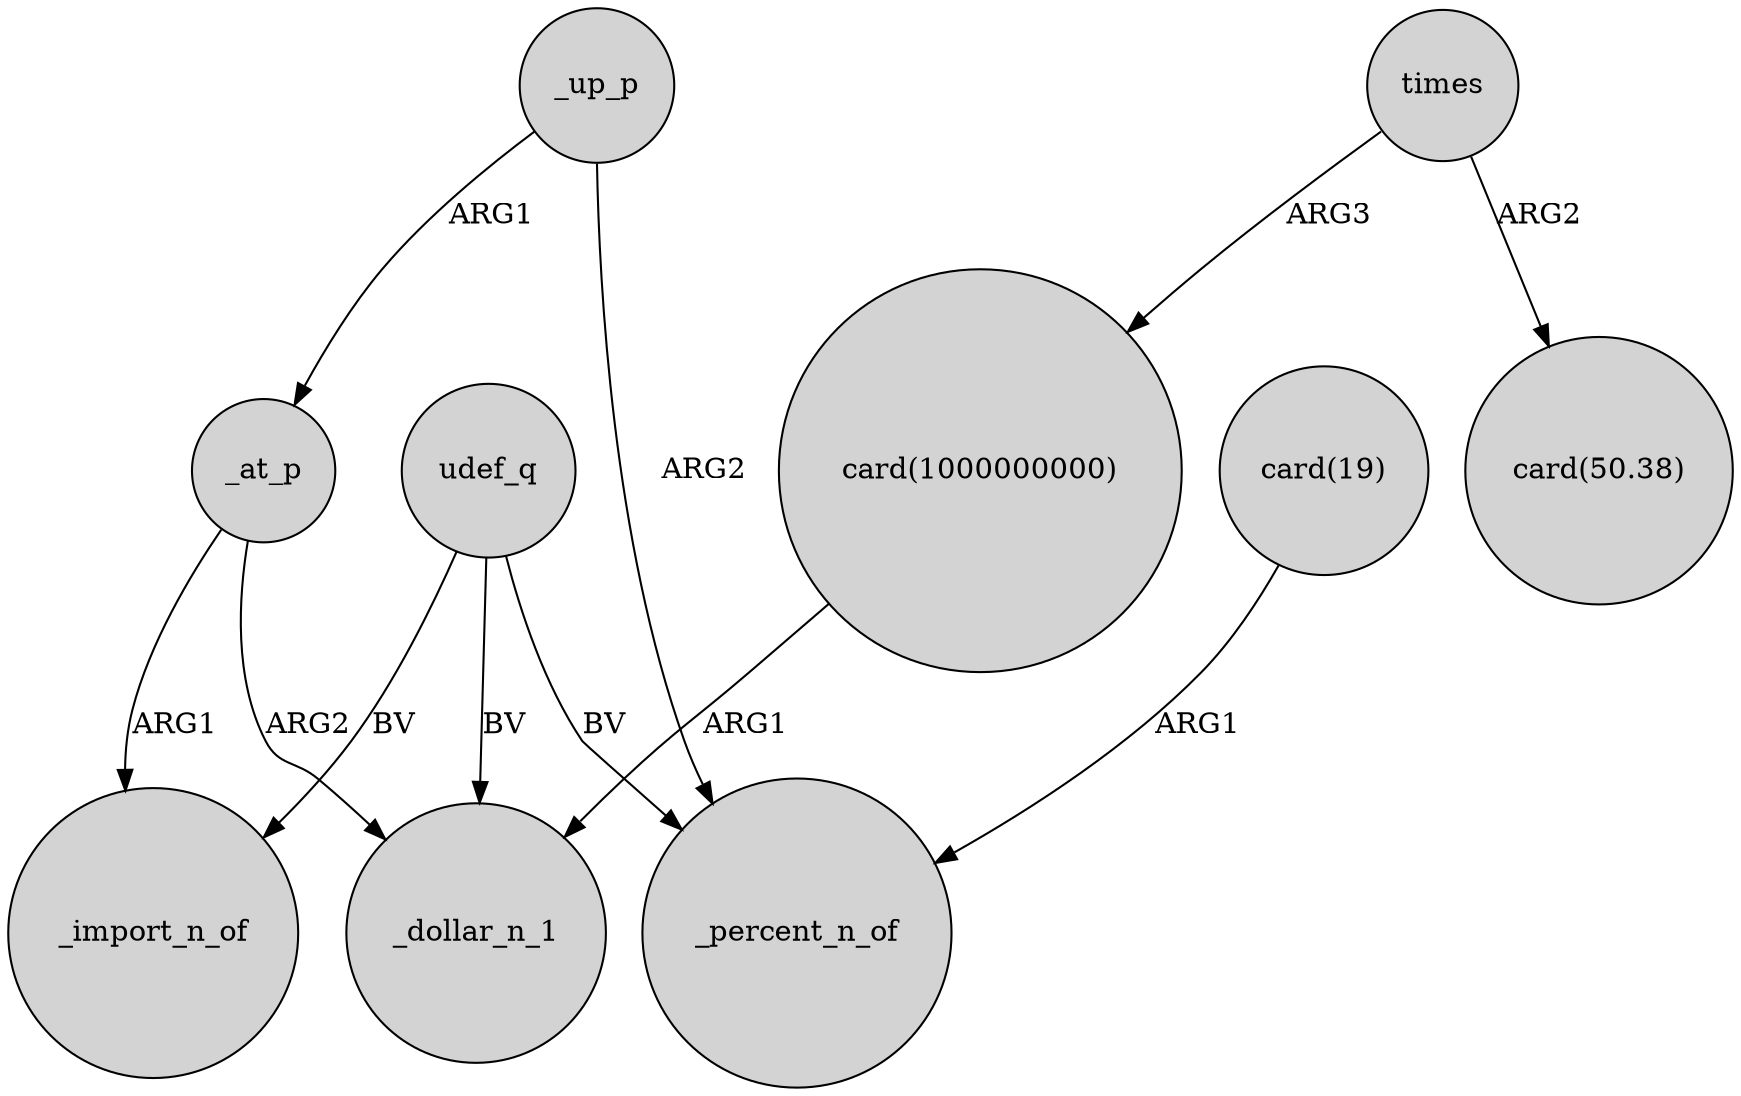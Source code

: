 digraph {
	node [shape=circle style=filled]
	_up_p -> _at_p [label=ARG1]
	_at_p -> _dollar_n_1 [label=ARG2]
	udef_q -> _percent_n_of [label=BV]
	"card(1000000000)" -> _dollar_n_1 [label=ARG1]
	"card(19)" -> _percent_n_of [label=ARG1]
	times -> "card(50.38)" [label=ARG2]
	times -> "card(1000000000)" [label=ARG3]
	_up_p -> _percent_n_of [label=ARG2]
	udef_q -> _dollar_n_1 [label=BV]
	udef_q -> _import_n_of [label=BV]
	_at_p -> _import_n_of [label=ARG1]
}
